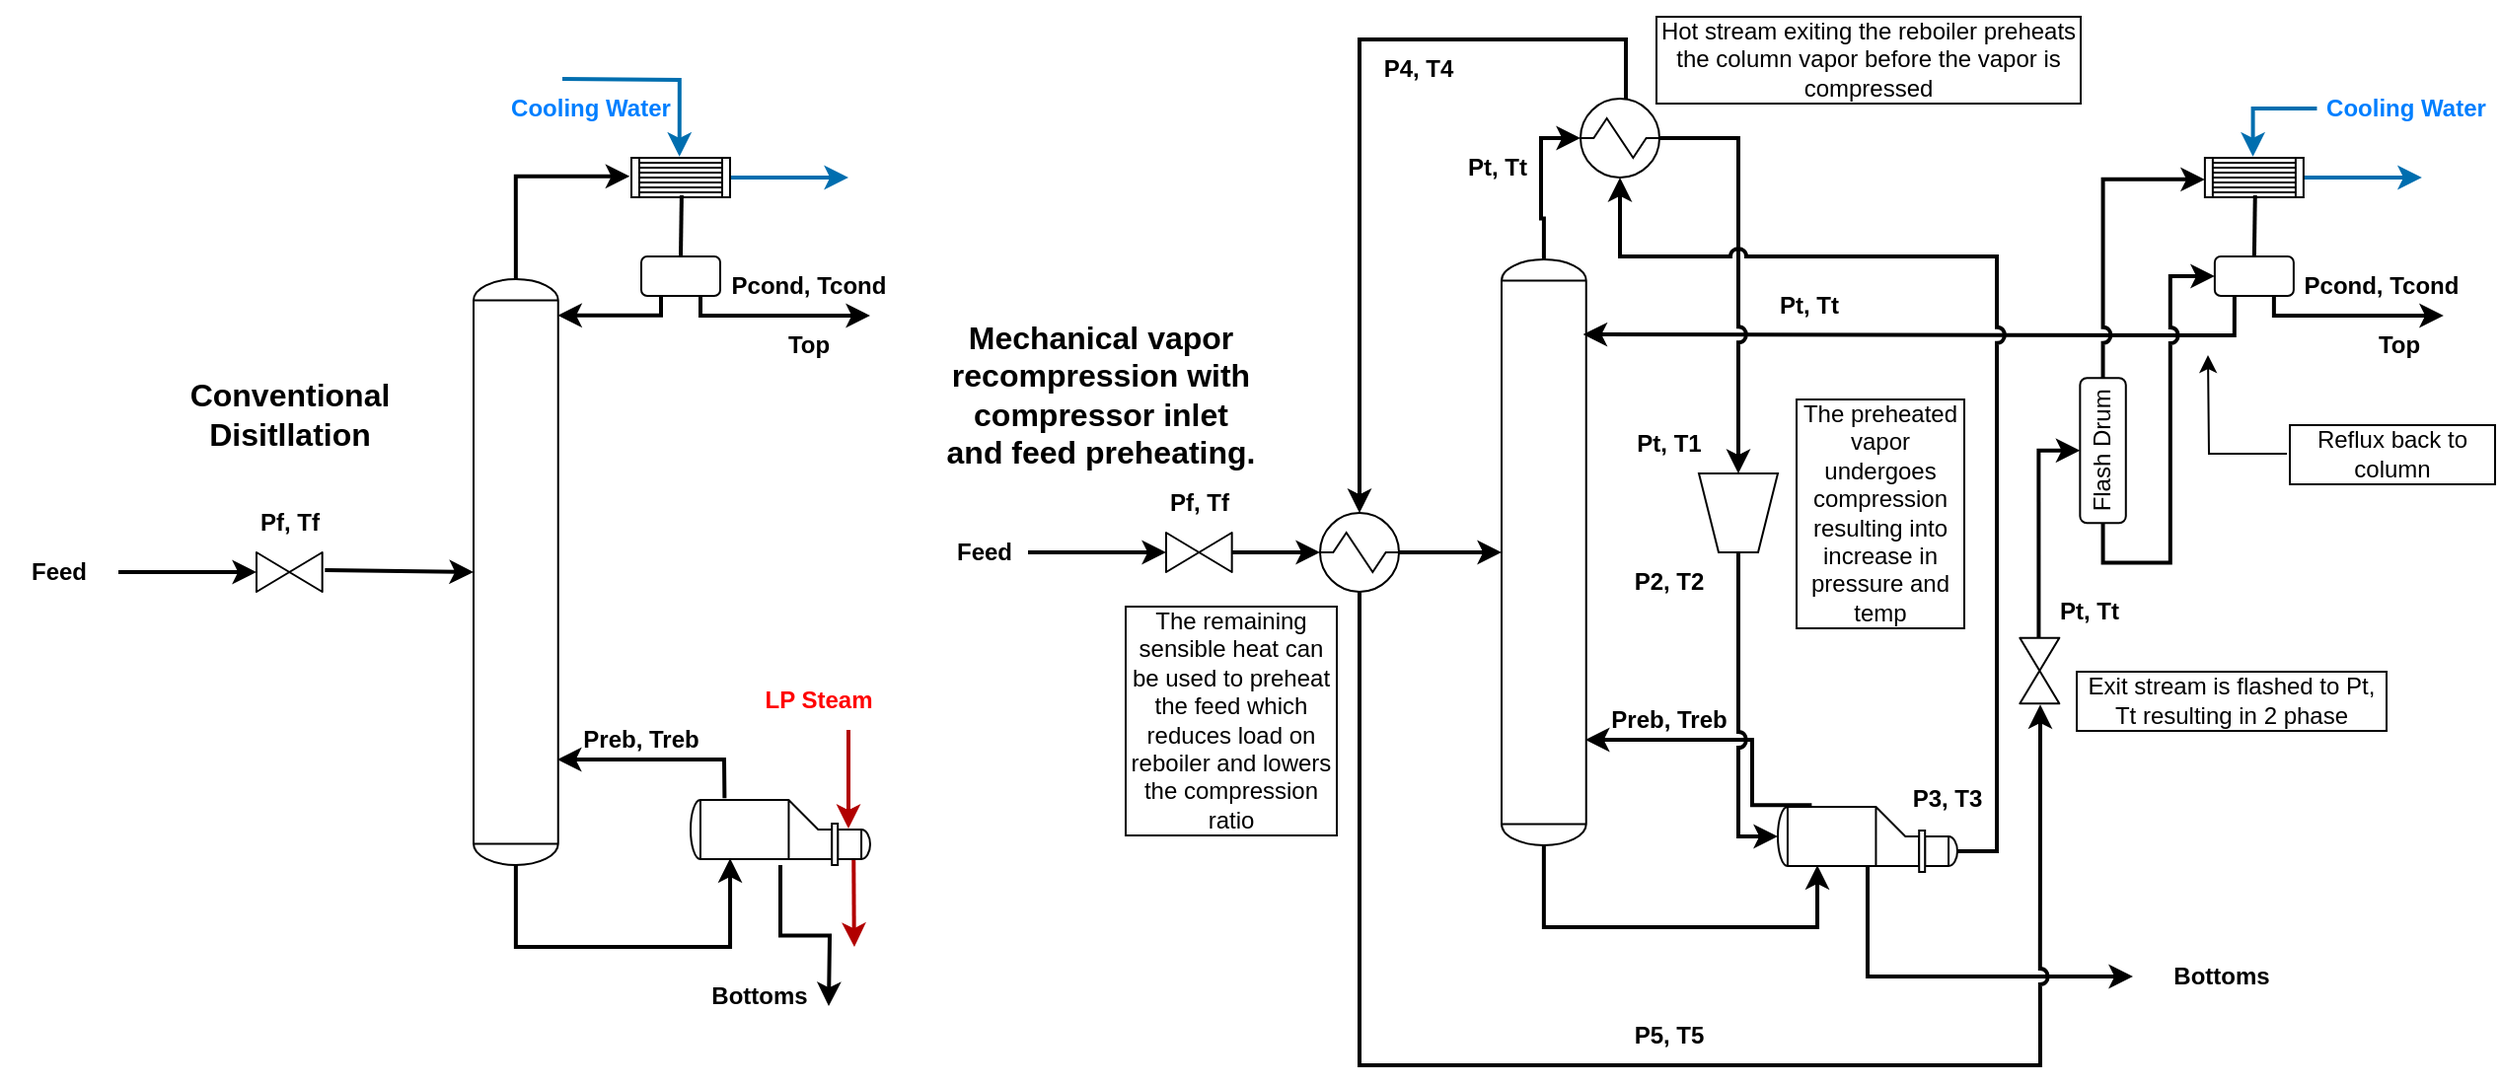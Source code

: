 <mxfile version="21.2.8" type="device">
  <diagram name="Page-1" id="UI4kDTuIQxs888yR1htW">
    <mxGraphModel dx="6094" dy="1773" grid="0" gridSize="10" guides="1" tooltips="1" connect="1" arrows="1" fold="1" page="1" pageScale="1" pageWidth="1654" pageHeight="1169" math="0" shadow="0">
      <root>
        <mxCell id="0" />
        <mxCell id="1" parent="0" />
        <mxCell id="Kjh92E7tkFYLJjnW8grj-2" value="" style="group" vertex="1" connectable="0" parent="1">
          <mxGeometry x="-1460" y="315" width="1265.67" height="540" as="geometry" />
        </mxCell>
        <mxCell id="R74jOyitTH2_iv8yAWD3-1" value="" style="verticalLabelPosition=bottom;align=center;html=1;verticalAlign=top;pointerEvents=1;dashed=0;shape=mxgraph.pid2valves.valve;valveType=gate" parent="Kjh92E7tkFYLJjnW8grj-2" vertex="1">
          <mxGeometry x="591" y="270" width="33.33" height="20" as="geometry" />
        </mxCell>
        <mxCell id="R74jOyitTH2_iv8yAWD3-2" value="" style="shape=mxgraph.pid.vessels.tower;html=1;pointerEvents=1;align=center;verticalLabelPosition=bottom;verticalAlign=top;dashed=0;" parent="Kjh92E7tkFYLJjnW8grj-2" vertex="1">
          <mxGeometry x="761" y="131.5" width="42.87" height="297" as="geometry" />
        </mxCell>
        <mxCell id="R74jOyitTH2_iv8yAWD3-22" style="edgeStyle=orthogonalEdgeStyle;rounded=0;orthogonalLoop=1;jettySize=auto;html=1;fillColor=#1ba1e2;strokeColor=#006EAF;flowAnimation=0;jumpStyle=arc;strokeWidth=2;" parent="Kjh92E7tkFYLJjnW8grj-2" source="R74jOyitTH2_iv8yAWD3-3" edge="1">
          <mxGeometry relative="1" as="geometry">
            <mxPoint x="1227.44" y="90" as="targetPoint" />
          </mxGeometry>
        </mxCell>
        <mxCell id="R74jOyitTH2_iv8yAWD3-3" value="" style="shape=mxgraph.pid.heat_exchangers.fixed_straight_tubes_heat_exchanger;html=1;pointerEvents=1;align=center;verticalLabelPosition=bottom;verticalAlign=top;dashed=0;" parent="Kjh92E7tkFYLJjnW8grj-2" vertex="1">
          <mxGeometry x="1117.44" y="80" width="50" height="20" as="geometry" />
        </mxCell>
        <mxCell id="R74jOyitTH2_iv8yAWD3-16" style="edgeStyle=elbowEdgeStyle;rounded=0;orthogonalLoop=1;jettySize=auto;html=1;entryX=0.99;entryY=0.82;entryDx=0;entryDy=0;entryPerimeter=0;exitX=0.811;exitY=-0.027;exitDx=0;exitDy=0;exitPerimeter=0;flowAnimation=0;jumpStyle=arc;strokeWidth=2;" parent="Kjh92E7tkFYLJjnW8grj-2" source="R74jOyitTH2_iv8yAWD3-4" target="R74jOyitTH2_iv8yAWD3-2" edge="1">
          <mxGeometry relative="1" as="geometry">
            <Array as="points">
              <mxPoint x="888" y="380" />
            </Array>
          </mxGeometry>
        </mxCell>
        <mxCell id="R74jOyitTH2_iv8yAWD3-4" value="" style="shape=mxgraph.pid.heat_exchangers.reboiler;html=1;pointerEvents=1;align=center;verticalLabelPosition=bottom;verticalAlign=top;dashed=0;flipH=1;" parent="Kjh92E7tkFYLJjnW8grj-2" vertex="1">
          <mxGeometry x="901" y="409" width="91" height="33" as="geometry" />
        </mxCell>
        <mxCell id="R74jOyitTH2_iv8yAWD3-5" value="" style="endArrow=classic;html=1;rounded=0;flowAnimation=0;jumpStyle=arc;strokeWidth=2;" parent="Kjh92E7tkFYLJjnW8grj-2" target="R74jOyitTH2_iv8yAWD3-1" edge="1">
          <mxGeometry width="50" height="50" relative="1" as="geometry">
            <mxPoint x="521" y="280" as="sourcePoint" />
            <mxPoint x="581" y="280" as="targetPoint" />
          </mxGeometry>
        </mxCell>
        <mxCell id="R74jOyitTH2_iv8yAWD3-10" value="" style="ellipse;whiteSpace=wrap;html=1;" parent="Kjh92E7tkFYLJjnW8grj-2" vertex="1">
          <mxGeometry x="1142.44" y="160" as="geometry" />
        </mxCell>
        <mxCell id="R74jOyitTH2_iv8yAWD3-13" style="rounded=0;orthogonalLoop=1;jettySize=auto;html=1;entryX=0.995;entryY=0.062;entryDx=0;entryDy=0;entryPerimeter=0;exitX=0.75;exitY=1;exitDx=0;exitDy=0;edgeStyle=elbowEdgeStyle;flowAnimation=0;jumpStyle=arc;strokeWidth=2;" parent="Kjh92E7tkFYLJjnW8grj-2" source="R74jOyitTH2_iv8yAWD3-15" edge="1">
          <mxGeometry relative="1" as="geometry">
            <mxPoint x="1166.44" y="160" as="sourcePoint" />
            <mxPoint x="1238.44" y="160" as="targetPoint" />
            <Array as="points">
              <mxPoint x="1152.44" y="160" />
            </Array>
          </mxGeometry>
        </mxCell>
        <mxCell id="R74jOyitTH2_iv8yAWD3-14" value="" style="endArrow=classic;html=1;rounded=0;exitX=0.5;exitY=1;exitDx=0;exitDy=0;exitPerimeter=0;edgeStyle=elbowEdgeStyle;entryX=0.78;entryY=0.897;entryDx=0;entryDy=0;entryPerimeter=0;flowAnimation=0;jumpStyle=arc;strokeWidth=2;" parent="Kjh92E7tkFYLJjnW8grj-2" source="R74jOyitTH2_iv8yAWD3-2" target="R74jOyitTH2_iv8yAWD3-4" edge="1">
          <mxGeometry width="50" height="50" relative="1" as="geometry">
            <mxPoint x="791" y="473" as="sourcePoint" />
            <mxPoint x="940" y="430" as="targetPoint" />
            <Array as="points">
              <mxPoint x="851" y="470" />
            </Array>
          </mxGeometry>
        </mxCell>
        <mxCell id="R74jOyitTH2_iv8yAWD3-77" style="edgeStyle=orthogonalEdgeStyle;rounded=0;orthogonalLoop=1;jettySize=auto;html=1;entryX=0.963;entryY=0.128;entryDx=0;entryDy=0;entryPerimeter=0;exitX=0.25;exitY=1;exitDx=0;exitDy=0;jumpStyle=arc;flowAnimation=0;strokeWidth=2;" parent="Kjh92E7tkFYLJjnW8grj-2" source="R74jOyitTH2_iv8yAWD3-15" target="R74jOyitTH2_iv8yAWD3-2" edge="1">
          <mxGeometry relative="1" as="geometry" />
        </mxCell>
        <mxCell id="R74jOyitTH2_iv8yAWD3-15" value="" style="rounded=1;whiteSpace=wrap;html=1;" parent="Kjh92E7tkFYLJjnW8grj-2" vertex="1">
          <mxGeometry x="1122.44" y="130" width="40" height="20" as="geometry" />
        </mxCell>
        <mxCell id="R74jOyitTH2_iv8yAWD3-8" style="edgeStyle=elbowEdgeStyle;rounded=0;orthogonalLoop=1;jettySize=auto;html=1;entryX=0.5;entryY=0;entryDx=0;entryDy=0;exitX=0.509;exitY=0.948;exitDx=0;exitDy=0;exitPerimeter=0;endArrow=none;endFill=0;flowAnimation=0;jumpStyle=arc;strokeWidth=2;" parent="Kjh92E7tkFYLJjnW8grj-2" source="R74jOyitTH2_iv8yAWD3-3" target="R74jOyitTH2_iv8yAWD3-15" edge="1">
          <mxGeometry relative="1" as="geometry">
            <Array as="points">
              <mxPoint x="1142.44" y="130" />
            </Array>
          </mxGeometry>
        </mxCell>
        <mxCell id="R74jOyitTH2_iv8yAWD3-24" style="edgeStyle=orthogonalEdgeStyle;rounded=0;orthogonalLoop=1;jettySize=auto;html=1;entryX=0.487;entryY=-0.031;entryDx=0;entryDy=0;entryPerimeter=0;fillColor=#1ba1e2;strokeColor=#006EAF;flowAnimation=0;jumpStyle=arc;strokeWidth=2;exitX=0;exitY=0.5;exitDx=0;exitDy=0;" parent="Kjh92E7tkFYLJjnW8grj-2" source="R74jOyitTH2_iv8yAWD3-27" target="R74jOyitTH2_iv8yAWD3-3" edge="1">
          <mxGeometry relative="1" as="geometry">
            <mxPoint x="1142.44" y="40" as="targetPoint" />
            <mxPoint x="1082.44" y="40" as="sourcePoint" />
          </mxGeometry>
        </mxCell>
        <mxCell id="R74jOyitTH2_iv8yAWD3-25" value="Pf, Tf" style="text;html=1;strokeColor=none;fillColor=none;align=center;verticalAlign=middle;whiteSpace=wrap;rounded=0;fontStyle=1" parent="Kjh92E7tkFYLJjnW8grj-2" vertex="1">
          <mxGeometry x="577.66" y="240" width="60" height="30" as="geometry" />
        </mxCell>
        <mxCell id="R74jOyitTH2_iv8yAWD3-26" value="Feed" style="text;html=1;strokeColor=none;fillColor=none;align=center;verticalAlign=middle;whiteSpace=wrap;rounded=0;fontStyle=1" parent="Kjh92E7tkFYLJjnW8grj-2" vertex="1">
          <mxGeometry x="469" y="265" width="60" height="30" as="geometry" />
        </mxCell>
        <mxCell id="R74jOyitTH2_iv8yAWD3-27" value="Cooling Water" style="text;html=1;strokeColor=none;fillColor=none;align=center;verticalAlign=middle;whiteSpace=wrap;rounded=0;fontColor=#007FFF;strokeWidth=1;fontStyle=1" parent="Kjh92E7tkFYLJjnW8grj-2" vertex="1">
          <mxGeometry x="1174.23" y="40" width="91.44" height="30" as="geometry" />
        </mxCell>
        <mxCell id="R74jOyitTH2_iv8yAWD3-28" value="Pcond, Tcond" style="text;html=1;strokeColor=none;fillColor=none;align=center;verticalAlign=middle;whiteSpace=wrap;rounded=0;fontStyle=1" parent="Kjh92E7tkFYLJjnW8grj-2" vertex="1">
          <mxGeometry x="1162.44" y="130" width="90" height="30" as="geometry" />
        </mxCell>
        <mxCell id="R74jOyitTH2_iv8yAWD3-29" value="Top" style="text;html=1;strokeColor=none;fillColor=none;align=center;verticalAlign=middle;whiteSpace=wrap;rounded=0;fontStyle=1" parent="Kjh92E7tkFYLJjnW8grj-2" vertex="1">
          <mxGeometry x="1171" y="160" width="90" height="30" as="geometry" />
        </mxCell>
        <mxCell id="R74jOyitTH2_iv8yAWD3-30" value="Bottoms" style="text;html=1;strokeColor=none;fillColor=none;align=center;verticalAlign=middle;whiteSpace=wrap;rounded=0;fontStyle=1" parent="Kjh92E7tkFYLJjnW8grj-2" vertex="1">
          <mxGeometry x="1081" y="480" width="90" height="30" as="geometry" />
        </mxCell>
        <mxCell id="R74jOyitTH2_iv8yAWD3-32" style="edgeStyle=orthogonalEdgeStyle;rounded=0;orthogonalLoop=1;jettySize=auto;html=1;flowAnimation=0;entryX=0;entryY=0.5;entryDx=0;entryDy=0;exitX=0.5;exitY=0.91;exitDx=0;exitDy=0;exitPerimeter=0;jumpStyle=arc;strokeWidth=2;" parent="Kjh92E7tkFYLJjnW8grj-2" source="R74jOyitTH2_iv8yAWD3-4" target="R74jOyitTH2_iv8yAWD3-30" edge="1">
          <mxGeometry relative="1" as="geometry">
            <mxPoint x="941" y="500" as="targetPoint" />
            <Array as="points">
              <mxPoint x="947" y="495" />
            </Array>
          </mxGeometry>
        </mxCell>
        <mxCell id="R74jOyitTH2_iv8yAWD3-31" value="Preb, Treb" style="text;html=1;strokeColor=none;fillColor=none;align=center;verticalAlign=middle;whiteSpace=wrap;rounded=0;fontStyle=1" parent="Kjh92E7tkFYLJjnW8grj-2" vertex="1">
          <mxGeometry x="801" y="350" width="90" height="30" as="geometry" />
        </mxCell>
        <mxCell id="R74jOyitTH2_iv8yAWD3-34" value="&lt;div&gt;Mechanical vapor recompression with&lt;/div&gt;&lt;div&gt;compressor inlet and feed preheating.&lt;/div&gt;" style="text;html=1;strokeColor=none;fillColor=none;align=center;verticalAlign=middle;whiteSpace=wrap;rounded=0;fontStyle=1;fontSize=16;" parent="Kjh92E7tkFYLJjnW8grj-2" vertex="1">
          <mxGeometry x="477.66" y="170" width="160" height="60" as="geometry" />
        </mxCell>
        <mxCell id="R74jOyitTH2_iv8yAWD3-69" style="edgeStyle=orthogonalEdgeStyle;rounded=0;orthogonalLoop=1;jettySize=auto;html=1;entryX=1;entryY=0.455;entryDx=0;entryDy=0;entryPerimeter=0;jumpStyle=arc;flowAnimation=0;strokeWidth=2;" parent="Kjh92E7tkFYLJjnW8grj-2" source="R74jOyitTH2_iv8yAWD3-67" target="R74jOyitTH2_iv8yAWD3-4" edge="1">
          <mxGeometry relative="1" as="geometry" />
        </mxCell>
        <mxCell id="R74jOyitTH2_iv8yAWD3-67" value="" style="verticalLabelPosition=bottom;align=center;dashed=0;html=1;verticalAlign=top;shape=mxgraph.pid.piping.concentric_reducer;rotation=90;" parent="Kjh92E7tkFYLJjnW8grj-2" vertex="1">
          <mxGeometry x="861" y="240" width="40" height="40" as="geometry" />
        </mxCell>
        <mxCell id="R74jOyitTH2_iv8yAWD3-75" style="edgeStyle=orthogonalEdgeStyle;rounded=0;orthogonalLoop=1;jettySize=auto;html=1;entryX=0;entryY=0.547;entryDx=0;entryDy=0;entryPerimeter=0;exitX=1;exitY=0.5;exitDx=0;exitDy=0;jumpStyle=arc;flowAnimation=0;strokeWidth=2;" parent="Kjh92E7tkFYLJjnW8grj-2" source="R74jOyitTH2_iv8yAWD3-71" target="R74jOyitTH2_iv8yAWD3-3" edge="1">
          <mxGeometry relative="1" as="geometry" />
        </mxCell>
        <mxCell id="R74jOyitTH2_iv8yAWD3-76" style="edgeStyle=orthogonalEdgeStyle;rounded=0;orthogonalLoop=1;jettySize=auto;html=1;entryX=0;entryY=0.5;entryDx=0;entryDy=0;exitX=0;exitY=0.5;exitDx=0;exitDy=0;jumpStyle=arc;flowAnimation=0;strokeWidth=2;" parent="Kjh92E7tkFYLJjnW8grj-2" source="R74jOyitTH2_iv8yAWD3-71" target="R74jOyitTH2_iv8yAWD3-15" edge="1">
          <mxGeometry relative="1" as="geometry" />
        </mxCell>
        <mxCell id="R74jOyitTH2_iv8yAWD3-71" value="Flash Drum" style="rounded=1;whiteSpace=wrap;html=1;rotation=-90;" parent="Kjh92E7tkFYLJjnW8grj-2" vertex="1">
          <mxGeometry x="1029.0" y="216.78" width="73.56" height="23.22" as="geometry" />
        </mxCell>
        <mxCell id="R74jOyitTH2_iv8yAWD3-74" style="edgeStyle=orthogonalEdgeStyle;rounded=0;orthogonalLoop=1;jettySize=auto;html=1;entryX=0.5;entryY=0;entryDx=0;entryDy=0;exitX=0.99;exitY=0.478;exitDx=0;exitDy=0;exitPerimeter=0;flowAnimation=0;jumpStyle=arc;strokeWidth=2;" parent="Kjh92E7tkFYLJjnW8grj-2" source="R74jOyitTH2_iv8yAWD3-73" target="R74jOyitTH2_iv8yAWD3-71" edge="1">
          <mxGeometry relative="1" as="geometry" />
        </mxCell>
        <mxCell id="R74jOyitTH2_iv8yAWD3-73" value="" style="verticalLabelPosition=bottom;align=center;html=1;verticalAlign=top;pointerEvents=1;dashed=0;shape=mxgraph.pid2valves.valve;valveType=gate;rotation=-90;" parent="Kjh92E7tkFYLJjnW8grj-2" vertex="1">
          <mxGeometry x="1017" y="330" width="33.33" height="20" as="geometry" />
        </mxCell>
        <mxCell id="R74jOyitTH2_iv8yAWD3-78" value="Pt, Tt" style="text;html=1;strokeColor=none;fillColor=none;align=center;verticalAlign=middle;whiteSpace=wrap;rounded=0;fontStyle=1" parent="Kjh92E7tkFYLJjnW8grj-2" vertex="1">
          <mxGeometry x="729" y="70" width="60" height="30" as="geometry" />
        </mxCell>
        <mxCell id="R74jOyitTH2_iv8yAWD3-79" value="Pt, T1" style="text;html=1;strokeColor=none;fillColor=none;align=center;verticalAlign=middle;whiteSpace=wrap;rounded=0;fontStyle=1" parent="Kjh92E7tkFYLJjnW8grj-2" vertex="1">
          <mxGeometry x="816" y="210" width="60" height="30" as="geometry" />
        </mxCell>
        <mxCell id="R74jOyitTH2_iv8yAWD3-82" value="Pt, Tt" style="text;html=1;strokeColor=none;fillColor=none;align=center;verticalAlign=middle;whiteSpace=wrap;rounded=0;fontStyle=1" parent="Kjh92E7tkFYLJjnW8grj-2" vertex="1">
          <mxGeometry x="886.5" y="140" width="60" height="30" as="geometry" />
        </mxCell>
        <mxCell id="POULpO1sDGIC_ec0qoN9-6" style="edgeStyle=orthogonalEdgeStyle;rounded=0;orthogonalLoop=1;jettySize=auto;html=1;entryX=0;entryY=0.5;entryDx=0;entryDy=0;entryPerimeter=0;jumpStyle=arc;flowAnimation=0;strokeWidth=2;" parent="Kjh92E7tkFYLJjnW8grj-2" source="POULpO1sDGIC_ec0qoN9-3" target="R74jOyitTH2_iv8yAWD3-67" edge="1">
          <mxGeometry relative="1" as="geometry" />
        </mxCell>
        <mxCell id="POULpO1sDGIC_ec0qoN9-3" value="" style="shape=mxgraph.pid.heat_exchangers.shell_and_tube_heat_exchanger_1;html=1;pointerEvents=1;align=center;verticalLabelPosition=bottom;verticalAlign=top;dashed=0;" parent="Kjh92E7tkFYLJjnW8grj-2" vertex="1">
          <mxGeometry x="801" y="50" width="40" height="40" as="geometry" />
        </mxCell>
        <mxCell id="POULpO1sDGIC_ec0qoN9-5" style="edgeStyle=orthogonalEdgeStyle;rounded=0;orthogonalLoop=1;jettySize=auto;html=1;entryX=0;entryY=0.5;entryDx=0;entryDy=0;entryPerimeter=0;jumpStyle=arc;flowAnimation=0;strokeWidth=2;" parent="Kjh92E7tkFYLJjnW8grj-2" source="R74jOyitTH2_iv8yAWD3-2" target="POULpO1sDGIC_ec0qoN9-3" edge="1">
          <mxGeometry relative="1" as="geometry" />
        </mxCell>
        <mxCell id="POULpO1sDGIC_ec0qoN9-7" style="edgeStyle=orthogonalEdgeStyle;rounded=0;orthogonalLoop=1;jettySize=auto;html=1;exitX=0;exitY=0.682;exitDx=0;exitDy=0;exitPerimeter=0;entryX=0.5;entryY=1;entryDx=0;entryDy=0;entryPerimeter=0;jumpStyle=arc;flowAnimation=0;strokeWidth=2;" parent="Kjh92E7tkFYLJjnW8grj-2" source="R74jOyitTH2_iv8yAWD3-4" target="POULpO1sDGIC_ec0qoN9-3" edge="1">
          <mxGeometry relative="1" as="geometry">
            <mxPoint x="849" y="130" as="targetPoint" />
            <Array as="points">
              <mxPoint x="1012" y="431" />
              <mxPoint x="1012" y="130" />
              <mxPoint x="821" y="130" />
            </Array>
          </mxGeometry>
        </mxCell>
        <mxCell id="POULpO1sDGIC_ec0qoN9-11" style="edgeStyle=orthogonalEdgeStyle;rounded=0;orthogonalLoop=1;jettySize=auto;html=1;entryX=-0.014;entryY=0.501;entryDx=0;entryDy=0;entryPerimeter=0;jumpStyle=arc;flowAnimation=0;strokeWidth=2;" parent="Kjh92E7tkFYLJjnW8grj-2" source="POULpO1sDGIC_ec0qoN9-8" target="R74jOyitTH2_iv8yAWD3-73" edge="1">
          <mxGeometry relative="1" as="geometry">
            <Array as="points">
              <mxPoint x="689" y="540" />
              <mxPoint x="1034" y="540" />
              <mxPoint x="1034" y="357" />
            </Array>
          </mxGeometry>
        </mxCell>
        <mxCell id="4aDKnaIywgh-jUIH_Ms_-2" style="edgeStyle=orthogonalEdgeStyle;rounded=0;orthogonalLoop=1;jettySize=auto;html=1;strokeWidth=2;flowAnimation=0;jumpStyle=arc;" parent="Kjh92E7tkFYLJjnW8grj-2" source="POULpO1sDGIC_ec0qoN9-8" target="R74jOyitTH2_iv8yAWD3-2" edge="1">
          <mxGeometry relative="1" as="geometry" />
        </mxCell>
        <mxCell id="POULpO1sDGIC_ec0qoN9-8" value="" style="shape=mxgraph.pid.heat_exchangers.shell_and_tube_heat_exchanger_1;html=1;pointerEvents=1;align=center;verticalLabelPosition=bottom;verticalAlign=top;dashed=0;" parent="Kjh92E7tkFYLJjnW8grj-2" vertex="1">
          <mxGeometry x="669" y="260" width="40" height="40" as="geometry" />
        </mxCell>
        <mxCell id="POULpO1sDGIC_ec0qoN9-13" value="P2, T2" style="text;html=1;strokeColor=none;fillColor=none;align=center;verticalAlign=middle;whiteSpace=wrap;rounded=0;fontStyle=1" parent="Kjh92E7tkFYLJjnW8grj-2" vertex="1">
          <mxGeometry x="816" y="280" width="60" height="30" as="geometry" />
        </mxCell>
        <mxCell id="POULpO1sDGIC_ec0qoN9-16" value="P4, T4" style="text;html=1;strokeColor=none;fillColor=none;align=center;verticalAlign=middle;whiteSpace=wrap;rounded=0;fontStyle=1" parent="Kjh92E7tkFYLJjnW8grj-2" vertex="1">
          <mxGeometry x="689" y="20" width="60" height="30" as="geometry" />
        </mxCell>
        <mxCell id="POULpO1sDGIC_ec0qoN9-17" value="Pt, Tt" style="text;html=1;strokeColor=none;fillColor=none;align=center;verticalAlign=middle;whiteSpace=wrap;rounded=0;fontStyle=1" parent="Kjh92E7tkFYLJjnW8grj-2" vertex="1">
          <mxGeometry x="1029" y="295" width="60" height="30" as="geometry" />
        </mxCell>
        <mxCell id="POULpO1sDGIC_ec0qoN9-18" value="P5, T5" style="text;html=1;strokeColor=none;fillColor=none;align=center;verticalAlign=middle;whiteSpace=wrap;rounded=0;fontStyle=1" parent="Kjh92E7tkFYLJjnW8grj-2" vertex="1">
          <mxGeometry x="816" y="510" width="60" height="30" as="geometry" />
        </mxCell>
        <mxCell id="R74jOyitTH2_iv8yAWD3-37" value="" style="verticalLabelPosition=bottom;align=center;html=1;verticalAlign=top;pointerEvents=1;dashed=0;shape=mxgraph.pid2valves.valve;valveType=gate" parent="Kjh92E7tkFYLJjnW8grj-2" vertex="1">
          <mxGeometry x="130" y="280" width="33.33" height="20" as="geometry" />
        </mxCell>
        <mxCell id="R74jOyitTH2_iv8yAWD3-38" value="" style="shape=mxgraph.pid.vessels.tower;html=1;pointerEvents=1;align=center;verticalLabelPosition=bottom;verticalAlign=top;dashed=0;" parent="Kjh92E7tkFYLJjnW8grj-2" vertex="1">
          <mxGeometry x="240" y="141.5" width="42.87" height="297" as="geometry" />
        </mxCell>
        <mxCell id="R74jOyitTH2_iv8yAWD3-39" style="edgeStyle=orthogonalEdgeStyle;rounded=0;orthogonalLoop=1;jettySize=auto;html=1;fillColor=#1ba1e2;strokeColor=#006EAF;flowAnimation=0;jumpStyle=arc;strokeWidth=2;" parent="Kjh92E7tkFYLJjnW8grj-2" source="R74jOyitTH2_iv8yAWD3-40" edge="1">
          <mxGeometry relative="1" as="geometry">
            <mxPoint x="430" y="90" as="targetPoint" />
          </mxGeometry>
        </mxCell>
        <mxCell id="R74jOyitTH2_iv8yAWD3-40" value="" style="shape=mxgraph.pid.heat_exchangers.fixed_straight_tubes_heat_exchanger;html=1;pointerEvents=1;align=center;verticalLabelPosition=bottom;verticalAlign=top;dashed=0;" parent="Kjh92E7tkFYLJjnW8grj-2" vertex="1">
          <mxGeometry x="320" y="80" width="50" height="20" as="geometry" />
        </mxCell>
        <mxCell id="R74jOyitTH2_iv8yAWD3-41" style="edgeStyle=elbowEdgeStyle;rounded=0;orthogonalLoop=1;jettySize=auto;html=1;entryX=0.99;entryY=0.82;entryDx=0;entryDy=0;entryPerimeter=0;exitX=0.811;exitY=-0.027;exitDx=0;exitDy=0;exitPerimeter=0;flowAnimation=0;jumpStyle=arc;strokeWidth=2;" parent="Kjh92E7tkFYLJjnW8grj-2" source="R74jOyitTH2_iv8yAWD3-44" target="R74jOyitTH2_iv8yAWD3-38" edge="1">
          <mxGeometry relative="1" as="geometry">
            <Array as="points">
              <mxPoint x="367" y="390" />
            </Array>
          </mxGeometry>
        </mxCell>
        <mxCell id="R74jOyitTH2_iv8yAWD3-42" style="edgeStyle=orthogonalEdgeStyle;rounded=0;orthogonalLoop=1;jettySize=auto;html=1;exitX=0.092;exitY=0.884;exitDx=0;exitDy=0;exitPerimeter=0;fillColor=#e51400;strokeColor=#B20000;flowAnimation=0;jumpStyle=arc;strokeWidth=2;" parent="Kjh92E7tkFYLJjnW8grj-2" source="R74jOyitTH2_iv8yAWD3-44" edge="1">
          <mxGeometry relative="1" as="geometry">
            <mxPoint x="433" y="480" as="targetPoint" />
          </mxGeometry>
        </mxCell>
        <mxCell id="R74jOyitTH2_iv8yAWD3-43" style="edgeStyle=orthogonalEdgeStyle;rounded=0;orthogonalLoop=1;jettySize=auto;html=1;flowAnimation=0;jumpStyle=arc;strokeWidth=2;" parent="Kjh92E7tkFYLJjnW8grj-2" source="R74jOyitTH2_iv8yAWD3-44" edge="1">
          <mxGeometry relative="1" as="geometry">
            <mxPoint x="420" y="510" as="targetPoint" />
          </mxGeometry>
        </mxCell>
        <mxCell id="R74jOyitTH2_iv8yAWD3-44" value="" style="shape=mxgraph.pid.heat_exchangers.reboiler;html=1;pointerEvents=1;align=center;verticalLabelPosition=bottom;verticalAlign=top;dashed=0;flipH=1;" parent="Kjh92E7tkFYLJjnW8grj-2" vertex="1">
          <mxGeometry x="350" y="405.5" width="91" height="33" as="geometry" />
        </mxCell>
        <mxCell id="R74jOyitTH2_iv8yAWD3-45" value="" style="endArrow=classic;html=1;rounded=0;flowAnimation=0;jumpStyle=arc;strokeWidth=2;" parent="Kjh92E7tkFYLJjnW8grj-2" target="R74jOyitTH2_iv8yAWD3-37" edge="1">
          <mxGeometry width="50" height="50" relative="1" as="geometry">
            <mxPoint x="60" y="290" as="sourcePoint" />
            <mxPoint x="120" y="290" as="targetPoint" />
          </mxGeometry>
        </mxCell>
        <mxCell id="R74jOyitTH2_iv8yAWD3-46" value="" style="endArrow=classic;html=1;rounded=0;exitX=1.04;exitY=0.45;exitDx=0;exitDy=0;exitPerimeter=0;entryX=0;entryY=0.5;entryDx=0;entryDy=0;entryPerimeter=0;flowAnimation=0;jumpStyle=arc;strokeWidth=2;" parent="Kjh92E7tkFYLJjnW8grj-2" source="R74jOyitTH2_iv8yAWD3-37" target="R74jOyitTH2_iv8yAWD3-38" edge="1">
          <mxGeometry width="50" height="50" relative="1" as="geometry">
            <mxPoint x="170" y="280" as="sourcePoint" />
            <mxPoint x="240" y="280" as="targetPoint" />
          </mxGeometry>
        </mxCell>
        <mxCell id="R74jOyitTH2_iv8yAWD3-47" value="" style="endArrow=classic;html=1;rounded=0;exitX=0.5;exitY=0;exitDx=0;exitDy=0;exitPerimeter=0;entryX=-0.017;entryY=0.469;entryDx=0;entryDy=0;entryPerimeter=0;edgeStyle=orthogonalEdgeStyle;flowAnimation=0;jumpStyle=arc;strokeWidth=2;" parent="Kjh92E7tkFYLJjnW8grj-2" source="R74jOyitTH2_iv8yAWD3-38" target="R74jOyitTH2_iv8yAWD3-40" edge="1">
          <mxGeometry width="50" height="50" relative="1" as="geometry">
            <mxPoint x="175" y="299" as="sourcePoint" />
            <mxPoint x="250" y="300" as="targetPoint" />
          </mxGeometry>
        </mxCell>
        <mxCell id="R74jOyitTH2_iv8yAWD3-48" value="" style="ellipse;whiteSpace=wrap;html=1;" parent="Kjh92E7tkFYLJjnW8grj-2" vertex="1">
          <mxGeometry x="345" y="160" as="geometry" />
        </mxCell>
        <mxCell id="R74jOyitTH2_iv8yAWD3-49" style="rounded=0;orthogonalLoop=1;jettySize=auto;html=1;entryX=0.995;entryY=0.062;entryDx=0;entryDy=0;entryPerimeter=0;exitX=0.25;exitY=1;exitDx=0;exitDy=0;edgeStyle=elbowEdgeStyle;flowAnimation=0;jumpStyle=arc;strokeWidth=2;" parent="Kjh92E7tkFYLJjnW8grj-2" source="R74jOyitTH2_iv8yAWD3-52" target="R74jOyitTH2_iv8yAWD3-38" edge="1">
          <mxGeometry relative="1" as="geometry">
            <mxPoint x="340" y="160" as="sourcePoint" />
            <mxPoint x="355" y="170" as="targetPoint" />
            <Array as="points">
              <mxPoint x="335" y="160" />
            </Array>
          </mxGeometry>
        </mxCell>
        <mxCell id="R74jOyitTH2_iv8yAWD3-50" style="rounded=0;orthogonalLoop=1;jettySize=auto;html=1;entryX=0.995;entryY=0.062;entryDx=0;entryDy=0;entryPerimeter=0;exitX=0.75;exitY=1;exitDx=0;exitDy=0;edgeStyle=elbowEdgeStyle;flowAnimation=0;jumpStyle=arc;strokeWidth=2;" parent="Kjh92E7tkFYLJjnW8grj-2" source="R74jOyitTH2_iv8yAWD3-52" edge="1">
          <mxGeometry relative="1" as="geometry">
            <mxPoint x="369" y="160" as="sourcePoint" />
            <mxPoint x="441" y="160" as="targetPoint" />
            <Array as="points">
              <mxPoint x="355" y="160" />
            </Array>
          </mxGeometry>
        </mxCell>
        <mxCell id="R74jOyitTH2_iv8yAWD3-51" value="" style="endArrow=classic;html=1;rounded=0;exitX=0.5;exitY=1;exitDx=0;exitDy=0;exitPerimeter=0;edgeStyle=elbowEdgeStyle;entryX=0.78;entryY=0.897;entryDx=0;entryDy=0;entryPerimeter=0;flowAnimation=0;jumpStyle=arc;strokeWidth=2;" parent="Kjh92E7tkFYLJjnW8grj-2" source="R74jOyitTH2_iv8yAWD3-38" target="R74jOyitTH2_iv8yAWD3-44" edge="1">
          <mxGeometry width="50" height="50" relative="1" as="geometry">
            <mxPoint x="270" y="483" as="sourcePoint" />
            <mxPoint x="419" y="440" as="targetPoint" />
            <Array as="points">
              <mxPoint x="330" y="480" />
            </Array>
          </mxGeometry>
        </mxCell>
        <mxCell id="R74jOyitTH2_iv8yAWD3-52" value="" style="rounded=1;whiteSpace=wrap;html=1;" parent="Kjh92E7tkFYLJjnW8grj-2" vertex="1">
          <mxGeometry x="325" y="130" width="40" height="20" as="geometry" />
        </mxCell>
        <mxCell id="R74jOyitTH2_iv8yAWD3-53" style="edgeStyle=elbowEdgeStyle;rounded=0;orthogonalLoop=1;jettySize=auto;html=1;entryX=0.5;entryY=0;entryDx=0;entryDy=0;exitX=0.509;exitY=0.948;exitDx=0;exitDy=0;exitPerimeter=0;endArrow=none;endFill=0;flowAnimation=0;jumpStyle=arc;strokeWidth=2;" parent="Kjh92E7tkFYLJjnW8grj-2" source="R74jOyitTH2_iv8yAWD3-40" target="R74jOyitTH2_iv8yAWD3-52" edge="1">
          <mxGeometry relative="1" as="geometry">
            <Array as="points">
              <mxPoint x="345" y="130" />
            </Array>
          </mxGeometry>
        </mxCell>
        <mxCell id="R74jOyitTH2_iv8yAWD3-54" style="rounded=0;orthogonalLoop=1;jettySize=auto;html=1;fillColor=#e51400;strokeColor=#B20000;flowAnimation=0;jumpStyle=arc;strokeWidth=2;" parent="Kjh92E7tkFYLJjnW8grj-2" edge="1">
          <mxGeometry relative="1" as="geometry">
            <mxPoint x="430" y="420" as="targetPoint" />
            <mxPoint x="430" y="370" as="sourcePoint" />
          </mxGeometry>
        </mxCell>
        <mxCell id="R74jOyitTH2_iv8yAWD3-55" style="edgeStyle=orthogonalEdgeStyle;rounded=0;orthogonalLoop=1;jettySize=auto;html=1;entryX=0.487;entryY=-0.031;entryDx=0;entryDy=0;entryPerimeter=0;fillColor=#1ba1e2;strokeColor=#006EAF;flowAnimation=0;jumpStyle=arc;strokeWidth=2;" parent="Kjh92E7tkFYLJjnW8grj-2" target="R74jOyitTH2_iv8yAWD3-40" edge="1">
          <mxGeometry relative="1" as="geometry">
            <mxPoint x="345" y="40" as="targetPoint" />
            <mxPoint x="285" y="40" as="sourcePoint" />
          </mxGeometry>
        </mxCell>
        <mxCell id="R74jOyitTH2_iv8yAWD3-56" value="Pf, Tf" style="text;html=1;strokeColor=none;fillColor=none;align=center;verticalAlign=middle;whiteSpace=wrap;rounded=0;fontStyle=1" parent="Kjh92E7tkFYLJjnW8grj-2" vertex="1">
          <mxGeometry x="116.66" y="250" width="60" height="30" as="geometry" />
        </mxCell>
        <mxCell id="R74jOyitTH2_iv8yAWD3-57" value="Feed" style="text;html=1;strokeColor=none;fillColor=none;align=center;verticalAlign=middle;whiteSpace=wrap;rounded=0;fontStyle=1" parent="Kjh92E7tkFYLJjnW8grj-2" vertex="1">
          <mxGeometry y="275" width="60" height="30" as="geometry" />
        </mxCell>
        <mxCell id="R74jOyitTH2_iv8yAWD3-58" value="Cooling Water" style="text;html=1;strokeColor=none;fillColor=none;align=center;verticalAlign=middle;whiteSpace=wrap;rounded=0;fontColor=#007FFF;fontStyle=1" parent="Kjh92E7tkFYLJjnW8grj-2" vertex="1">
          <mxGeometry x="253.56" y="40" width="91.44" height="30" as="geometry" />
        </mxCell>
        <mxCell id="R74jOyitTH2_iv8yAWD3-59" value="Pcond, Tcond" style="text;html=1;strokeColor=none;fillColor=none;align=center;verticalAlign=middle;whiteSpace=wrap;rounded=0;fontStyle=1" parent="Kjh92E7tkFYLJjnW8grj-2" vertex="1">
          <mxGeometry x="365" y="130" width="90" height="30" as="geometry" />
        </mxCell>
        <mxCell id="R74jOyitTH2_iv8yAWD3-60" value="Top" style="text;html=1;strokeColor=none;fillColor=none;align=center;verticalAlign=middle;whiteSpace=wrap;rounded=0;fontStyle=1" parent="Kjh92E7tkFYLJjnW8grj-2" vertex="1">
          <mxGeometry x="365" y="160" width="90" height="30" as="geometry" />
        </mxCell>
        <mxCell id="R74jOyitTH2_iv8yAWD3-61" value="Bottoms" style="text;html=1;strokeColor=none;fillColor=none;align=center;verticalAlign=middle;whiteSpace=wrap;rounded=0;fontStyle=1" parent="Kjh92E7tkFYLJjnW8grj-2" vertex="1">
          <mxGeometry x="340" y="490" width="90" height="30" as="geometry" />
        </mxCell>
        <mxCell id="R74jOyitTH2_iv8yAWD3-62" value="Preb, Treb" style="text;html=1;strokeColor=none;fillColor=none;align=center;verticalAlign=middle;whiteSpace=wrap;rounded=0;fontStyle=1" parent="Kjh92E7tkFYLJjnW8grj-2" vertex="1">
          <mxGeometry x="280" y="360" width="90" height="30" as="geometry" />
        </mxCell>
        <mxCell id="R74jOyitTH2_iv8yAWD3-64" value="Conventional Disitllation" style="text;html=1;strokeColor=none;fillColor=none;align=center;verticalAlign=middle;whiteSpace=wrap;rounded=0;fontStyle=1;fontSize=16;" parent="Kjh92E7tkFYLJjnW8grj-2" vertex="1">
          <mxGeometry x="66.66" y="180" width="160" height="60" as="geometry" />
        </mxCell>
        <mxCell id="R74jOyitTH2_iv8yAWD3-63" value="LP Steam" style="text;html=1;strokeColor=none;fillColor=none;align=center;verticalAlign=middle;whiteSpace=wrap;rounded=0;fontColor=#FF0303;fontStyle=1" parent="Kjh92E7tkFYLJjnW8grj-2" vertex="1">
          <mxGeometry x="370" y="340" width="90" height="30" as="geometry" />
        </mxCell>
        <mxCell id="4aDKnaIywgh-jUIH_Ms_-3" value="P3, T3" style="text;html=1;strokeColor=none;fillColor=none;align=center;verticalAlign=middle;whiteSpace=wrap;rounded=0;fontStyle=1" parent="Kjh92E7tkFYLJjnW8grj-2" vertex="1">
          <mxGeometry x="957" y="390" width="60" height="30" as="geometry" />
        </mxCell>
        <mxCell id="4aDKnaIywgh-jUIH_Ms_-4" value="&lt;div style=&quot;font-size: 12px;&quot;&gt;Exit stream is flashed to Pt, Tt resulting in 2 phase&lt;/div&gt;" style="text;html=1;strokeColor=none;fillColor=none;align=center;verticalAlign=middle;whiteSpace=wrap;rounded=0;fontStyle=0;fontSize=12;labelBorderColor=default;" parent="Kjh92E7tkFYLJjnW8grj-2" vertex="1">
          <mxGeometry x="1051" y="325" width="160" height="60" as="geometry" />
        </mxCell>
        <mxCell id="4aDKnaIywgh-jUIH_Ms_-6" style="edgeStyle=orthogonalEdgeStyle;rounded=0;orthogonalLoop=1;jettySize=auto;html=1;flowAnimation=0;" parent="Kjh92E7tkFYLJjnW8grj-2" source="4aDKnaIywgh-jUIH_Ms_-5" edge="1">
          <mxGeometry relative="1" as="geometry">
            <mxPoint x="1119" y="180" as="targetPoint" />
          </mxGeometry>
        </mxCell>
        <mxCell id="4aDKnaIywgh-jUIH_Ms_-5" value="&lt;div style=&quot;font-size: 12px;&quot;&gt;Reflux back to column&lt;/div&gt;" style="text;html=1;strokeColor=none;fillColor=none;align=center;verticalAlign=middle;whiteSpace=wrap;rounded=0;fontStyle=0;fontSize=12;labelBorderColor=default;" parent="Kjh92E7tkFYLJjnW8grj-2" vertex="1">
          <mxGeometry x="1159" y="210" width="106.67" height="40" as="geometry" />
        </mxCell>
        <mxCell id="4aDKnaIywgh-jUIH_Ms_-7" value="&lt;div style=&quot;font-size: 12px;&quot;&gt;Hot stream exiting the reboiler preheats the column vapor before the vapor is compressed&lt;/div&gt;" style="text;html=1;strokeColor=none;fillColor=none;align=center;verticalAlign=middle;whiteSpace=wrap;rounded=0;fontStyle=0;fontSize=12;labelBorderColor=default;" parent="Kjh92E7tkFYLJjnW8grj-2" vertex="1">
          <mxGeometry x="837.5" width="218" height="60" as="geometry" />
        </mxCell>
        <mxCell id="4aDKnaIywgh-jUIH_Ms_-8" value="&lt;div style=&quot;font-size: 12px;&quot;&gt;The preheated vapor undergoes compression resulting into increase in pressure and temp&lt;/div&gt;" style="text;html=1;strokeColor=none;fillColor=none;align=center;verticalAlign=middle;whiteSpace=wrap;rounded=0;fontStyle=0;fontSize=12;labelBorderColor=default;" parent="Kjh92E7tkFYLJjnW8grj-2" vertex="1">
          <mxGeometry x="909" y="230" width="88" height="60" as="geometry" />
        </mxCell>
        <mxCell id="4aDKnaIywgh-jUIH_Ms_-9" value="&lt;div style=&quot;font-size: 12px;&quot;&gt;The remaining sensible heat can be used to preheat the feed which reduces load on reboiler and lowers the compression ratio&lt;/div&gt;" style="text;html=1;strokeColor=none;fillColor=none;align=center;verticalAlign=middle;whiteSpace=wrap;rounded=0;fontStyle=0;fontSize=12;labelBorderColor=default;" parent="Kjh92E7tkFYLJjnW8grj-2" vertex="1">
          <mxGeometry x="569" y="335" width="110" height="60" as="geometry" />
        </mxCell>
        <mxCell id="POULpO1sDGIC_ec0qoN9-9" style="edgeStyle=orthogonalEdgeStyle;rounded=0;orthogonalLoop=1;jettySize=auto;html=1;entryX=0;entryY=0.5;entryDx=0;entryDy=0;entryPerimeter=0;jumpStyle=arc;flowAnimation=0;strokeWidth=2;" parent="Kjh92E7tkFYLJjnW8grj-2" source="R74jOyitTH2_iv8yAWD3-1" target="POULpO1sDGIC_ec0qoN9-8" edge="1">
          <mxGeometry relative="1" as="geometry" />
        </mxCell>
        <mxCell id="POULpO1sDGIC_ec0qoN9-10" style="edgeStyle=orthogonalEdgeStyle;rounded=0;orthogonalLoop=1;jettySize=auto;html=1;entryX=0.5;entryY=0;entryDx=0;entryDy=0;entryPerimeter=0;jumpStyle=arc;flowAnimation=0;strokeWidth=2;" parent="Kjh92E7tkFYLJjnW8grj-2" source="POULpO1sDGIC_ec0qoN9-3" target="POULpO1sDGIC_ec0qoN9-8" edge="1">
          <mxGeometry relative="1" as="geometry">
            <Array as="points">
              <mxPoint x="824" y="20" />
              <mxPoint x="689" y="20" />
            </Array>
          </mxGeometry>
        </mxCell>
      </root>
    </mxGraphModel>
  </diagram>
</mxfile>
